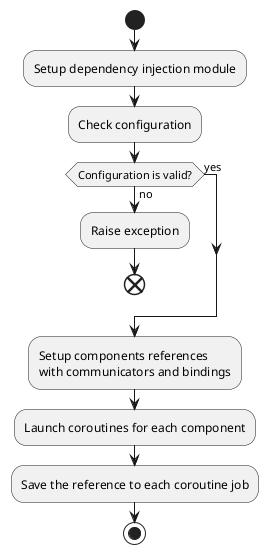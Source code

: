 @startuml platform-setup-sequence
start

:Setup dependency injection module;
:Check configuration;
if (Configuration is valid?) then (no)
  :Raise exception;
  end
else (yes)
endif

:Setup components references\nwith communicators and bindings;
:Launch coroutines for each component;
:Save the reference to each coroutine job;
stop
@enduml